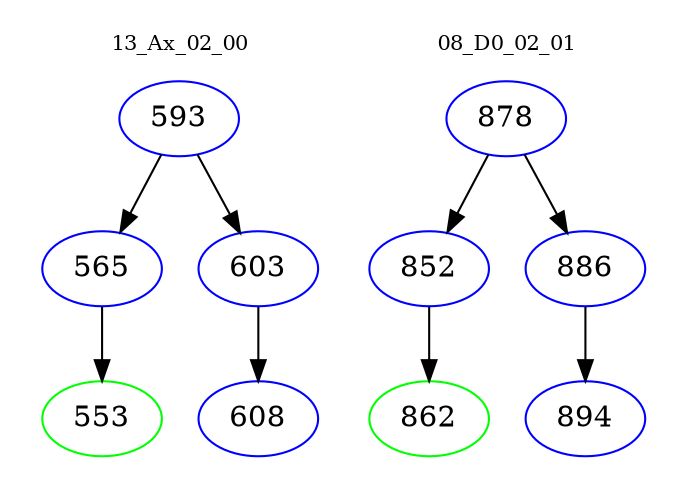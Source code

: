 digraph{
subgraph cluster_0 {
color = white
label = "13_Ax_02_00";
fontsize=10;
T0_593 [label="593", color="blue"]
T0_593 -> T0_565 [color="black"]
T0_565 [label="565", color="blue"]
T0_565 -> T0_553 [color="black"]
T0_553 [label="553", color="green"]
T0_593 -> T0_603 [color="black"]
T0_603 [label="603", color="blue"]
T0_603 -> T0_608 [color="black"]
T0_608 [label="608", color="blue"]
}
subgraph cluster_1 {
color = white
label = "08_D0_02_01";
fontsize=10;
T1_878 [label="878", color="blue"]
T1_878 -> T1_852 [color="black"]
T1_852 [label="852", color="blue"]
T1_852 -> T1_862 [color="black"]
T1_862 [label="862", color="green"]
T1_878 -> T1_886 [color="black"]
T1_886 [label="886", color="blue"]
T1_886 -> T1_894 [color="black"]
T1_894 [label="894", color="blue"]
}
}
